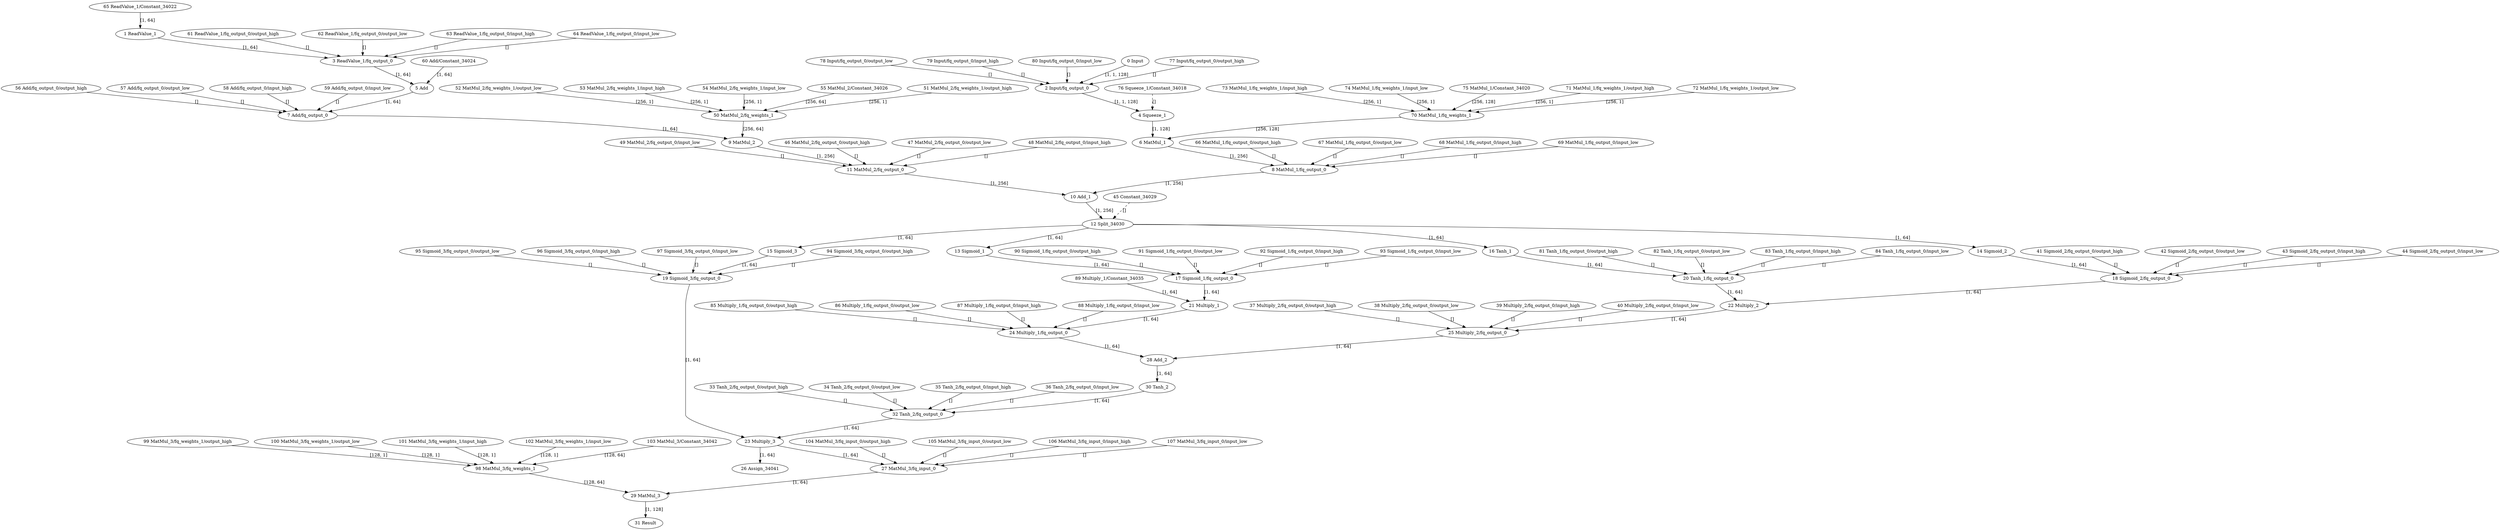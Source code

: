 strict digraph  {
"0 Input" [id=0, type=Parameter];
"1 ReadValue_1" [id=1, type=ReadValue];
"2 Input/fq_output_0" [id=2, type=FakeQuantize];
"3 ReadValue_1/fq_output_0" [id=3, type=FakeQuantize];
"4 Squeeze_1" [id=4, type=Squeeze];
"5 Add" [id=5, type=Add];
"6 MatMul_1" [id=6, type=MatMul];
"7 Add/fq_output_0" [id=7, type=FakeQuantize];
"8 MatMul_1/fq_output_0" [id=8, type=FakeQuantize];
"9 MatMul_2" [id=9, type=MatMul];
"10 Add_1" [id=10, type=Add];
"11 MatMul_2/fq_output_0" [id=11, type=FakeQuantize];
"12 Split_34030" [id=12, type=Split];
"13 Sigmoid_1" [id=13, type=Sigmoid];
"14 Sigmoid_2" [id=14, type=Sigmoid];
"15 Sigmoid_3" [id=15, type=Sigmoid];
"16 Tanh_1" [id=16, type=Tanh];
"17 Sigmoid_1/fq_output_0" [id=17, type=FakeQuantize];
"18 Sigmoid_2/fq_output_0" [id=18, type=FakeQuantize];
"19 Sigmoid_3/fq_output_0" [id=19, type=FakeQuantize];
"20 Tanh_1/fq_output_0" [id=20, type=FakeQuantize];
"21 Multiply_1" [id=21, type=Multiply];
"22 Multiply_2" [id=22, type=Multiply];
"23 Multiply_3" [id=23, type=Multiply];
"24 Multiply_1/fq_output_0" [id=24, type=FakeQuantize];
"25 Multiply_2/fq_output_0" [id=25, type=FakeQuantize];
"26 Assign_34041" [id=26, type=Assign];
"27 MatMul_3/fq_input_0" [id=27, type=FakeQuantize];
"28 Add_2" [id=28, type=Add];
"29 MatMul_3" [id=29, type=MatMul];
"30 Tanh_2" [id=30, type=Tanh];
"31 Result" [id=31, type=Result];
"32 Tanh_2/fq_output_0" [id=32, type=FakeQuantize];
"33 Tanh_2/fq_output_0/output_high" [id=33, type=Constant];
"34 Tanh_2/fq_output_0/output_low" [id=34, type=Constant];
"35 Tanh_2/fq_output_0/input_high" [id=35, type=Constant];
"36 Tanh_2/fq_output_0/input_low" [id=36, type=Constant];
"37 Multiply_2/fq_output_0/output_high" [id=37, type=Constant];
"38 Multiply_2/fq_output_0/output_low" [id=38, type=Constant];
"39 Multiply_2/fq_output_0/input_high" [id=39, type=Constant];
"40 Multiply_2/fq_output_0/input_low" [id=40, type=Constant];
"41 Sigmoid_2/fq_output_0/output_high" [id=41, type=Constant];
"42 Sigmoid_2/fq_output_0/output_low" [id=42, type=Constant];
"43 Sigmoid_2/fq_output_0/input_high" [id=43, type=Constant];
"44 Sigmoid_2/fq_output_0/input_low" [id=44, type=Constant];
"45 Constant_34029" [id=45, type=Constant];
"46 MatMul_2/fq_output_0/output_high" [id=46, type=Constant];
"47 MatMul_2/fq_output_0/output_low" [id=47, type=Constant];
"48 MatMul_2/fq_output_0/input_high" [id=48, type=Constant];
"49 MatMul_2/fq_output_0/input_low" [id=49, type=Constant];
"50 MatMul_2/fq_weights_1" [id=50, type=FakeQuantize];
"51 MatMul_2/fq_weights_1/output_high" [id=51, type=Constant];
"52 MatMul_2/fq_weights_1/output_low" [id=52, type=Constant];
"53 MatMul_2/fq_weights_1/input_high" [id=53, type=Constant];
"54 MatMul_2/fq_weights_1/input_low" [id=54, type=Constant];
"55 MatMul_2/Constant_34026" [id=55, type=Constant];
"56 Add/fq_output_0/output_high" [id=56, type=Constant];
"57 Add/fq_output_0/output_low" [id=57, type=Constant];
"58 Add/fq_output_0/input_high" [id=58, type=Constant];
"59 Add/fq_output_0/input_low" [id=59, type=Constant];
"60 Add/Constant_34024" [id=60, type=Constant];
"61 ReadValue_1/fq_output_0/output_high" [id=61, type=Constant];
"62 ReadValue_1/fq_output_0/output_low" [id=62, type=Constant];
"63 ReadValue_1/fq_output_0/input_high" [id=63, type=Constant];
"64 ReadValue_1/fq_output_0/input_low" [id=64, type=Constant];
"65 ReadValue_1/Constant_34022" [id=65, type=Constant];
"66 MatMul_1/fq_output_0/output_high" [id=66, type=Constant];
"67 MatMul_1/fq_output_0/output_low" [id=67, type=Constant];
"68 MatMul_1/fq_output_0/input_high" [id=68, type=Constant];
"69 MatMul_1/fq_output_0/input_low" [id=69, type=Constant];
"70 MatMul_1/fq_weights_1" [id=70, type=FakeQuantize];
"71 MatMul_1/fq_weights_1/output_high" [id=71, type=Constant];
"72 MatMul_1/fq_weights_1/output_low" [id=72, type=Constant];
"73 MatMul_1/fq_weights_1/input_high" [id=73, type=Constant];
"74 MatMul_1/fq_weights_1/input_low" [id=74, type=Constant];
"75 MatMul_1/Constant_34020" [id=75, type=Constant];
"76 Squeeze_1/Constant_34018" [id=76, type=Constant];
"77 Input/fq_output_0/output_high" [id=77, type=Constant];
"78 Input/fq_output_0/output_low" [id=78, type=Constant];
"79 Input/fq_output_0/input_high" [id=79, type=Constant];
"80 Input/fq_output_0/input_low" [id=80, type=Constant];
"81 Tanh_1/fq_output_0/output_high" [id=81, type=Constant];
"82 Tanh_1/fq_output_0/output_low" [id=82, type=Constant];
"83 Tanh_1/fq_output_0/input_high" [id=83, type=Constant];
"84 Tanh_1/fq_output_0/input_low" [id=84, type=Constant];
"85 Multiply_1/fq_output_0/output_high" [id=85, type=Constant];
"86 Multiply_1/fq_output_0/output_low" [id=86, type=Constant];
"87 Multiply_1/fq_output_0/input_high" [id=87, type=Constant];
"88 Multiply_1/fq_output_0/input_low" [id=88, type=Constant];
"89 Multiply_1/Constant_34035" [id=89, type=Constant];
"90 Sigmoid_1/fq_output_0/output_high" [id=90, type=Constant];
"91 Sigmoid_1/fq_output_0/output_low" [id=91, type=Constant];
"92 Sigmoid_1/fq_output_0/input_high" [id=92, type=Constant];
"93 Sigmoid_1/fq_output_0/input_low" [id=93, type=Constant];
"94 Sigmoid_3/fq_output_0/output_high" [id=94, type=Constant];
"95 Sigmoid_3/fq_output_0/output_low" [id=95, type=Constant];
"96 Sigmoid_3/fq_output_0/input_high" [id=96, type=Constant];
"97 Sigmoid_3/fq_output_0/input_low" [id=97, type=Constant];
"98 MatMul_3/fq_weights_1" [id=98, type=FakeQuantize];
"99 MatMul_3/fq_weights_1/output_high" [id=99, type=Constant];
"100 MatMul_3/fq_weights_1/output_low" [id=100, type=Constant];
"101 MatMul_3/fq_weights_1/input_high" [id=101, type=Constant];
"102 MatMul_3/fq_weights_1/input_low" [id=102, type=Constant];
"103 MatMul_3/Constant_34042" [id=103, type=Constant];
"104 MatMul_3/fq_input_0/output_high" [id=104, type=Constant];
"105 MatMul_3/fq_input_0/output_low" [id=105, type=Constant];
"106 MatMul_3/fq_input_0/input_high" [id=106, type=Constant];
"107 MatMul_3/fq_input_0/input_low" [id=107, type=Constant];
"0 Input" -> "2 Input/fq_output_0"  [label="[1, 1, 128]", style=solid];
"1 ReadValue_1" -> "3 ReadValue_1/fq_output_0"  [label="[1, 64]", style=solid];
"2 Input/fq_output_0" -> "4 Squeeze_1"  [label="[1, 1, 128]", style=solid];
"3 ReadValue_1/fq_output_0" -> "5 Add"  [label="[1, 64]", style=solid];
"4 Squeeze_1" -> "6 MatMul_1"  [label="[1, 128]", style=solid];
"5 Add" -> "7 Add/fq_output_0"  [label="[1, 64]", style=solid];
"6 MatMul_1" -> "8 MatMul_1/fq_output_0"  [label="[1, 256]", style=solid];
"7 Add/fq_output_0" -> "9 MatMul_2"  [label="[1, 64]", style=solid];
"8 MatMul_1/fq_output_0" -> "10 Add_1"  [label="[1, 256]", style=solid];
"9 MatMul_2" -> "11 MatMul_2/fq_output_0"  [label="[1, 256]", style=solid];
"10 Add_1" -> "12 Split_34030"  [label="[1, 256]", style=solid];
"11 MatMul_2/fq_output_0" -> "10 Add_1"  [label="[1, 256]", style=solid];
"12 Split_34030" -> "13 Sigmoid_1"  [label="[1, 64]", style=solid];
"12 Split_34030" -> "14 Sigmoid_2"  [label="[1, 64]", style=solid];
"12 Split_34030" -> "15 Sigmoid_3"  [label="[1, 64]", style=solid];
"12 Split_34030" -> "16 Tanh_1"  [label="[1, 64]", style=solid];
"13 Sigmoid_1" -> "17 Sigmoid_1/fq_output_0"  [label="[1, 64]", style=solid];
"14 Sigmoid_2" -> "18 Sigmoid_2/fq_output_0"  [label="[1, 64]", style=solid];
"15 Sigmoid_3" -> "19 Sigmoid_3/fq_output_0"  [label="[1, 64]", style=solid];
"16 Tanh_1" -> "20 Tanh_1/fq_output_0"  [label="[1, 64]", style=solid];
"17 Sigmoid_1/fq_output_0" -> "21 Multiply_1"  [label="[1, 64]", style=solid];
"18 Sigmoid_2/fq_output_0" -> "22 Multiply_2"  [label="[1, 64]", style=solid];
"19 Sigmoid_3/fq_output_0" -> "23 Multiply_3"  [label="[1, 64]", style=solid];
"20 Tanh_1/fq_output_0" -> "22 Multiply_2"  [label="[1, 64]", style=solid];
"21 Multiply_1" -> "24 Multiply_1/fq_output_0"  [label="[1, 64]", style=solid];
"22 Multiply_2" -> "25 Multiply_2/fq_output_0"  [label="[1, 64]", style=solid];
"23 Multiply_3" -> "26 Assign_34041"  [label="[1, 64]", style=solid];
"23 Multiply_3" -> "27 MatMul_3/fq_input_0"  [label="[1, 64]", style=solid];
"24 Multiply_1/fq_output_0" -> "28 Add_2"  [label="[1, 64]", style=solid];
"25 Multiply_2/fq_output_0" -> "28 Add_2"  [label="[1, 64]", style=solid];
"27 MatMul_3/fq_input_0" -> "29 MatMul_3"  [label="[1, 64]", style=solid];
"28 Add_2" -> "30 Tanh_2"  [label="[1, 64]", style=solid];
"29 MatMul_3" -> "31 Result"  [label="[1, 128]", style=solid];
"30 Tanh_2" -> "32 Tanh_2/fq_output_0"  [label="[1, 64]", style=solid];
"32 Tanh_2/fq_output_0" -> "23 Multiply_3"  [label="[1, 64]", style=solid];
"33 Tanh_2/fq_output_0/output_high" -> "32 Tanh_2/fq_output_0"  [label="[]", style=solid];
"34 Tanh_2/fq_output_0/output_low" -> "32 Tanh_2/fq_output_0"  [label="[]", style=solid];
"35 Tanh_2/fq_output_0/input_high" -> "32 Tanh_2/fq_output_0"  [label="[]", style=solid];
"36 Tanh_2/fq_output_0/input_low" -> "32 Tanh_2/fq_output_0"  [label="[]", style=solid];
"37 Multiply_2/fq_output_0/output_high" -> "25 Multiply_2/fq_output_0"  [label="[]", style=solid];
"38 Multiply_2/fq_output_0/output_low" -> "25 Multiply_2/fq_output_0"  [label="[]", style=solid];
"39 Multiply_2/fq_output_0/input_high" -> "25 Multiply_2/fq_output_0"  [label="[]", style=solid];
"40 Multiply_2/fq_output_0/input_low" -> "25 Multiply_2/fq_output_0"  [label="[]", style=solid];
"41 Sigmoid_2/fq_output_0/output_high" -> "18 Sigmoid_2/fq_output_0"  [label="[]", style=solid];
"42 Sigmoid_2/fq_output_0/output_low" -> "18 Sigmoid_2/fq_output_0"  [label="[]", style=solid];
"43 Sigmoid_2/fq_output_0/input_high" -> "18 Sigmoid_2/fq_output_0"  [label="[]", style=solid];
"44 Sigmoid_2/fq_output_0/input_low" -> "18 Sigmoid_2/fq_output_0"  [label="[]", style=solid];
"45 Constant_34029" -> "12 Split_34030"  [label="[]", style=dashed];
"46 MatMul_2/fq_output_0/output_high" -> "11 MatMul_2/fq_output_0"  [label="[]", style=solid];
"47 MatMul_2/fq_output_0/output_low" -> "11 MatMul_2/fq_output_0"  [label="[]", style=solid];
"48 MatMul_2/fq_output_0/input_high" -> "11 MatMul_2/fq_output_0"  [label="[]", style=solid];
"49 MatMul_2/fq_output_0/input_low" -> "11 MatMul_2/fq_output_0"  [label="[]", style=solid];
"50 MatMul_2/fq_weights_1" -> "9 MatMul_2"  [label="[256, 64]", style=solid];
"51 MatMul_2/fq_weights_1/output_high" -> "50 MatMul_2/fq_weights_1"  [label="[256, 1]", style=solid];
"52 MatMul_2/fq_weights_1/output_low" -> "50 MatMul_2/fq_weights_1"  [label="[256, 1]", style=solid];
"53 MatMul_2/fq_weights_1/input_high" -> "50 MatMul_2/fq_weights_1"  [label="[256, 1]", style=solid];
"54 MatMul_2/fq_weights_1/input_low" -> "50 MatMul_2/fq_weights_1"  [label="[256, 1]", style=solid];
"55 MatMul_2/Constant_34026" -> "50 MatMul_2/fq_weights_1"  [label="[256, 64]", style=solid];
"56 Add/fq_output_0/output_high" -> "7 Add/fq_output_0"  [label="[]", style=solid];
"57 Add/fq_output_0/output_low" -> "7 Add/fq_output_0"  [label="[]", style=solid];
"58 Add/fq_output_0/input_high" -> "7 Add/fq_output_0"  [label="[]", style=solid];
"59 Add/fq_output_0/input_low" -> "7 Add/fq_output_0"  [label="[]", style=solid];
"60 Add/Constant_34024" -> "5 Add"  [label="[1, 64]", style=solid];
"61 ReadValue_1/fq_output_0/output_high" -> "3 ReadValue_1/fq_output_0"  [label="[]", style=solid];
"62 ReadValue_1/fq_output_0/output_low" -> "3 ReadValue_1/fq_output_0"  [label="[]", style=solid];
"63 ReadValue_1/fq_output_0/input_high" -> "3 ReadValue_1/fq_output_0"  [label="[]", style=solid];
"64 ReadValue_1/fq_output_0/input_low" -> "3 ReadValue_1/fq_output_0"  [label="[]", style=solid];
"65 ReadValue_1/Constant_34022" -> "1 ReadValue_1"  [label="[1, 64]", style=solid];
"66 MatMul_1/fq_output_0/output_high" -> "8 MatMul_1/fq_output_0"  [label="[]", style=solid];
"67 MatMul_1/fq_output_0/output_low" -> "8 MatMul_1/fq_output_0"  [label="[]", style=solid];
"68 MatMul_1/fq_output_0/input_high" -> "8 MatMul_1/fq_output_0"  [label="[]", style=solid];
"69 MatMul_1/fq_output_0/input_low" -> "8 MatMul_1/fq_output_0"  [label="[]", style=solid];
"70 MatMul_1/fq_weights_1" -> "6 MatMul_1"  [label="[256, 128]", style=solid];
"71 MatMul_1/fq_weights_1/output_high" -> "70 MatMul_1/fq_weights_1"  [label="[256, 1]", style=solid];
"72 MatMul_1/fq_weights_1/output_low" -> "70 MatMul_1/fq_weights_1"  [label="[256, 1]", style=solid];
"73 MatMul_1/fq_weights_1/input_high" -> "70 MatMul_1/fq_weights_1"  [label="[256, 1]", style=solid];
"74 MatMul_1/fq_weights_1/input_low" -> "70 MatMul_1/fq_weights_1"  [label="[256, 1]", style=solid];
"75 MatMul_1/Constant_34020" -> "70 MatMul_1/fq_weights_1"  [label="[256, 128]", style=solid];
"76 Squeeze_1/Constant_34018" -> "4 Squeeze_1"  [label="[]", style=dashed];
"77 Input/fq_output_0/output_high" -> "2 Input/fq_output_0"  [label="[]", style=solid];
"78 Input/fq_output_0/output_low" -> "2 Input/fq_output_0"  [label="[]", style=solid];
"79 Input/fq_output_0/input_high" -> "2 Input/fq_output_0"  [label="[]", style=solid];
"80 Input/fq_output_0/input_low" -> "2 Input/fq_output_0"  [label="[]", style=solid];
"81 Tanh_1/fq_output_0/output_high" -> "20 Tanh_1/fq_output_0"  [label="[]", style=solid];
"82 Tanh_1/fq_output_0/output_low" -> "20 Tanh_1/fq_output_0"  [label="[]", style=solid];
"83 Tanh_1/fq_output_0/input_high" -> "20 Tanh_1/fq_output_0"  [label="[]", style=solid];
"84 Tanh_1/fq_output_0/input_low" -> "20 Tanh_1/fq_output_0"  [label="[]", style=solid];
"85 Multiply_1/fq_output_0/output_high" -> "24 Multiply_1/fq_output_0"  [label="[]", style=solid];
"86 Multiply_1/fq_output_0/output_low" -> "24 Multiply_1/fq_output_0"  [label="[]", style=solid];
"87 Multiply_1/fq_output_0/input_high" -> "24 Multiply_1/fq_output_0"  [label="[]", style=solid];
"88 Multiply_1/fq_output_0/input_low" -> "24 Multiply_1/fq_output_0"  [label="[]", style=solid];
"89 Multiply_1/Constant_34035" -> "21 Multiply_1"  [label="[1, 64]", style=solid];
"90 Sigmoid_1/fq_output_0/output_high" -> "17 Sigmoid_1/fq_output_0"  [label="[]", style=solid];
"91 Sigmoid_1/fq_output_0/output_low" -> "17 Sigmoid_1/fq_output_0"  [label="[]", style=solid];
"92 Sigmoid_1/fq_output_0/input_high" -> "17 Sigmoid_1/fq_output_0"  [label="[]", style=solid];
"93 Sigmoid_1/fq_output_0/input_low" -> "17 Sigmoid_1/fq_output_0"  [label="[]", style=solid];
"94 Sigmoid_3/fq_output_0/output_high" -> "19 Sigmoid_3/fq_output_0"  [label="[]", style=solid];
"95 Sigmoid_3/fq_output_0/output_low" -> "19 Sigmoid_3/fq_output_0"  [label="[]", style=solid];
"96 Sigmoid_3/fq_output_0/input_high" -> "19 Sigmoid_3/fq_output_0"  [label="[]", style=solid];
"97 Sigmoid_3/fq_output_0/input_low" -> "19 Sigmoid_3/fq_output_0"  [label="[]", style=solid];
"98 MatMul_3/fq_weights_1" -> "29 MatMul_3"  [label="[128, 64]", style=solid];
"99 MatMul_3/fq_weights_1/output_high" -> "98 MatMul_3/fq_weights_1"  [label="[128, 1]", style=solid];
"100 MatMul_3/fq_weights_1/output_low" -> "98 MatMul_3/fq_weights_1"  [label="[128, 1]", style=solid];
"101 MatMul_3/fq_weights_1/input_high" -> "98 MatMul_3/fq_weights_1"  [label="[128, 1]", style=solid];
"102 MatMul_3/fq_weights_1/input_low" -> "98 MatMul_3/fq_weights_1"  [label="[128, 1]", style=solid];
"103 MatMul_3/Constant_34042" -> "98 MatMul_3/fq_weights_1"  [label="[128, 64]", style=solid];
"104 MatMul_3/fq_input_0/output_high" -> "27 MatMul_3/fq_input_0"  [label="[]", style=solid];
"105 MatMul_3/fq_input_0/output_low" -> "27 MatMul_3/fq_input_0"  [label="[]", style=solid];
"106 MatMul_3/fq_input_0/input_high" -> "27 MatMul_3/fq_input_0"  [label="[]", style=solid];
"107 MatMul_3/fq_input_0/input_low" -> "27 MatMul_3/fq_input_0"  [label="[]", style=solid];
}
